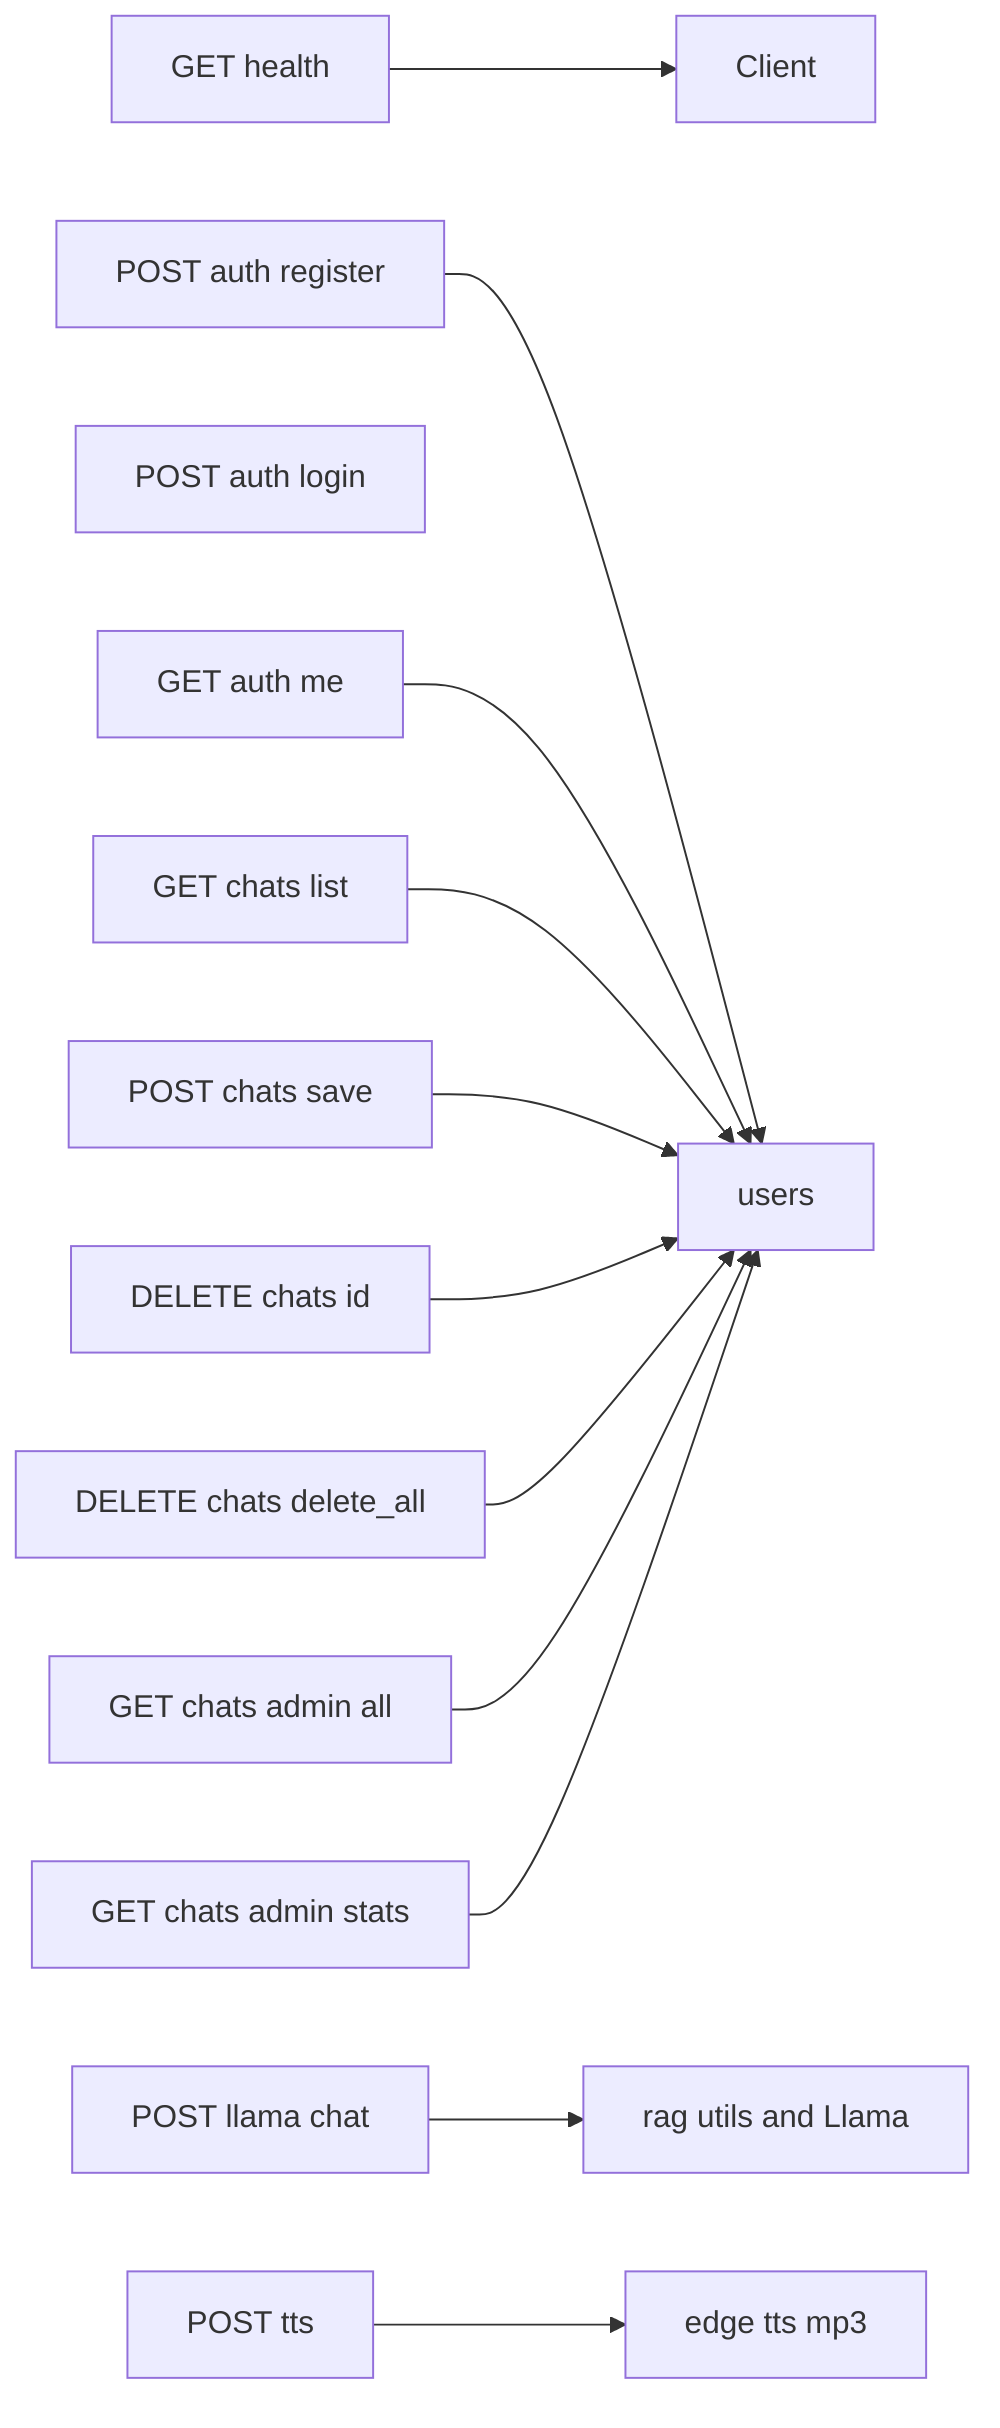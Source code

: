 flowchart LR
  A[GET health] --> B[Client]
  C[POST auth register] --> D[users]
  E[POST auth login]
  F[GET auth me] --> D

  G[GET chats list] --> D
  H[POST chats save] --> D
  I[DELETE chats id] --> D
  J[DELETE chats delete_all] --> D

  K[GET chats admin all] --> D
  L[GET chats admin stats] --> D

  M[POST llama chat] --> N[rag utils and Llama]
  O[POST tts] --> P[edge tts mp3]